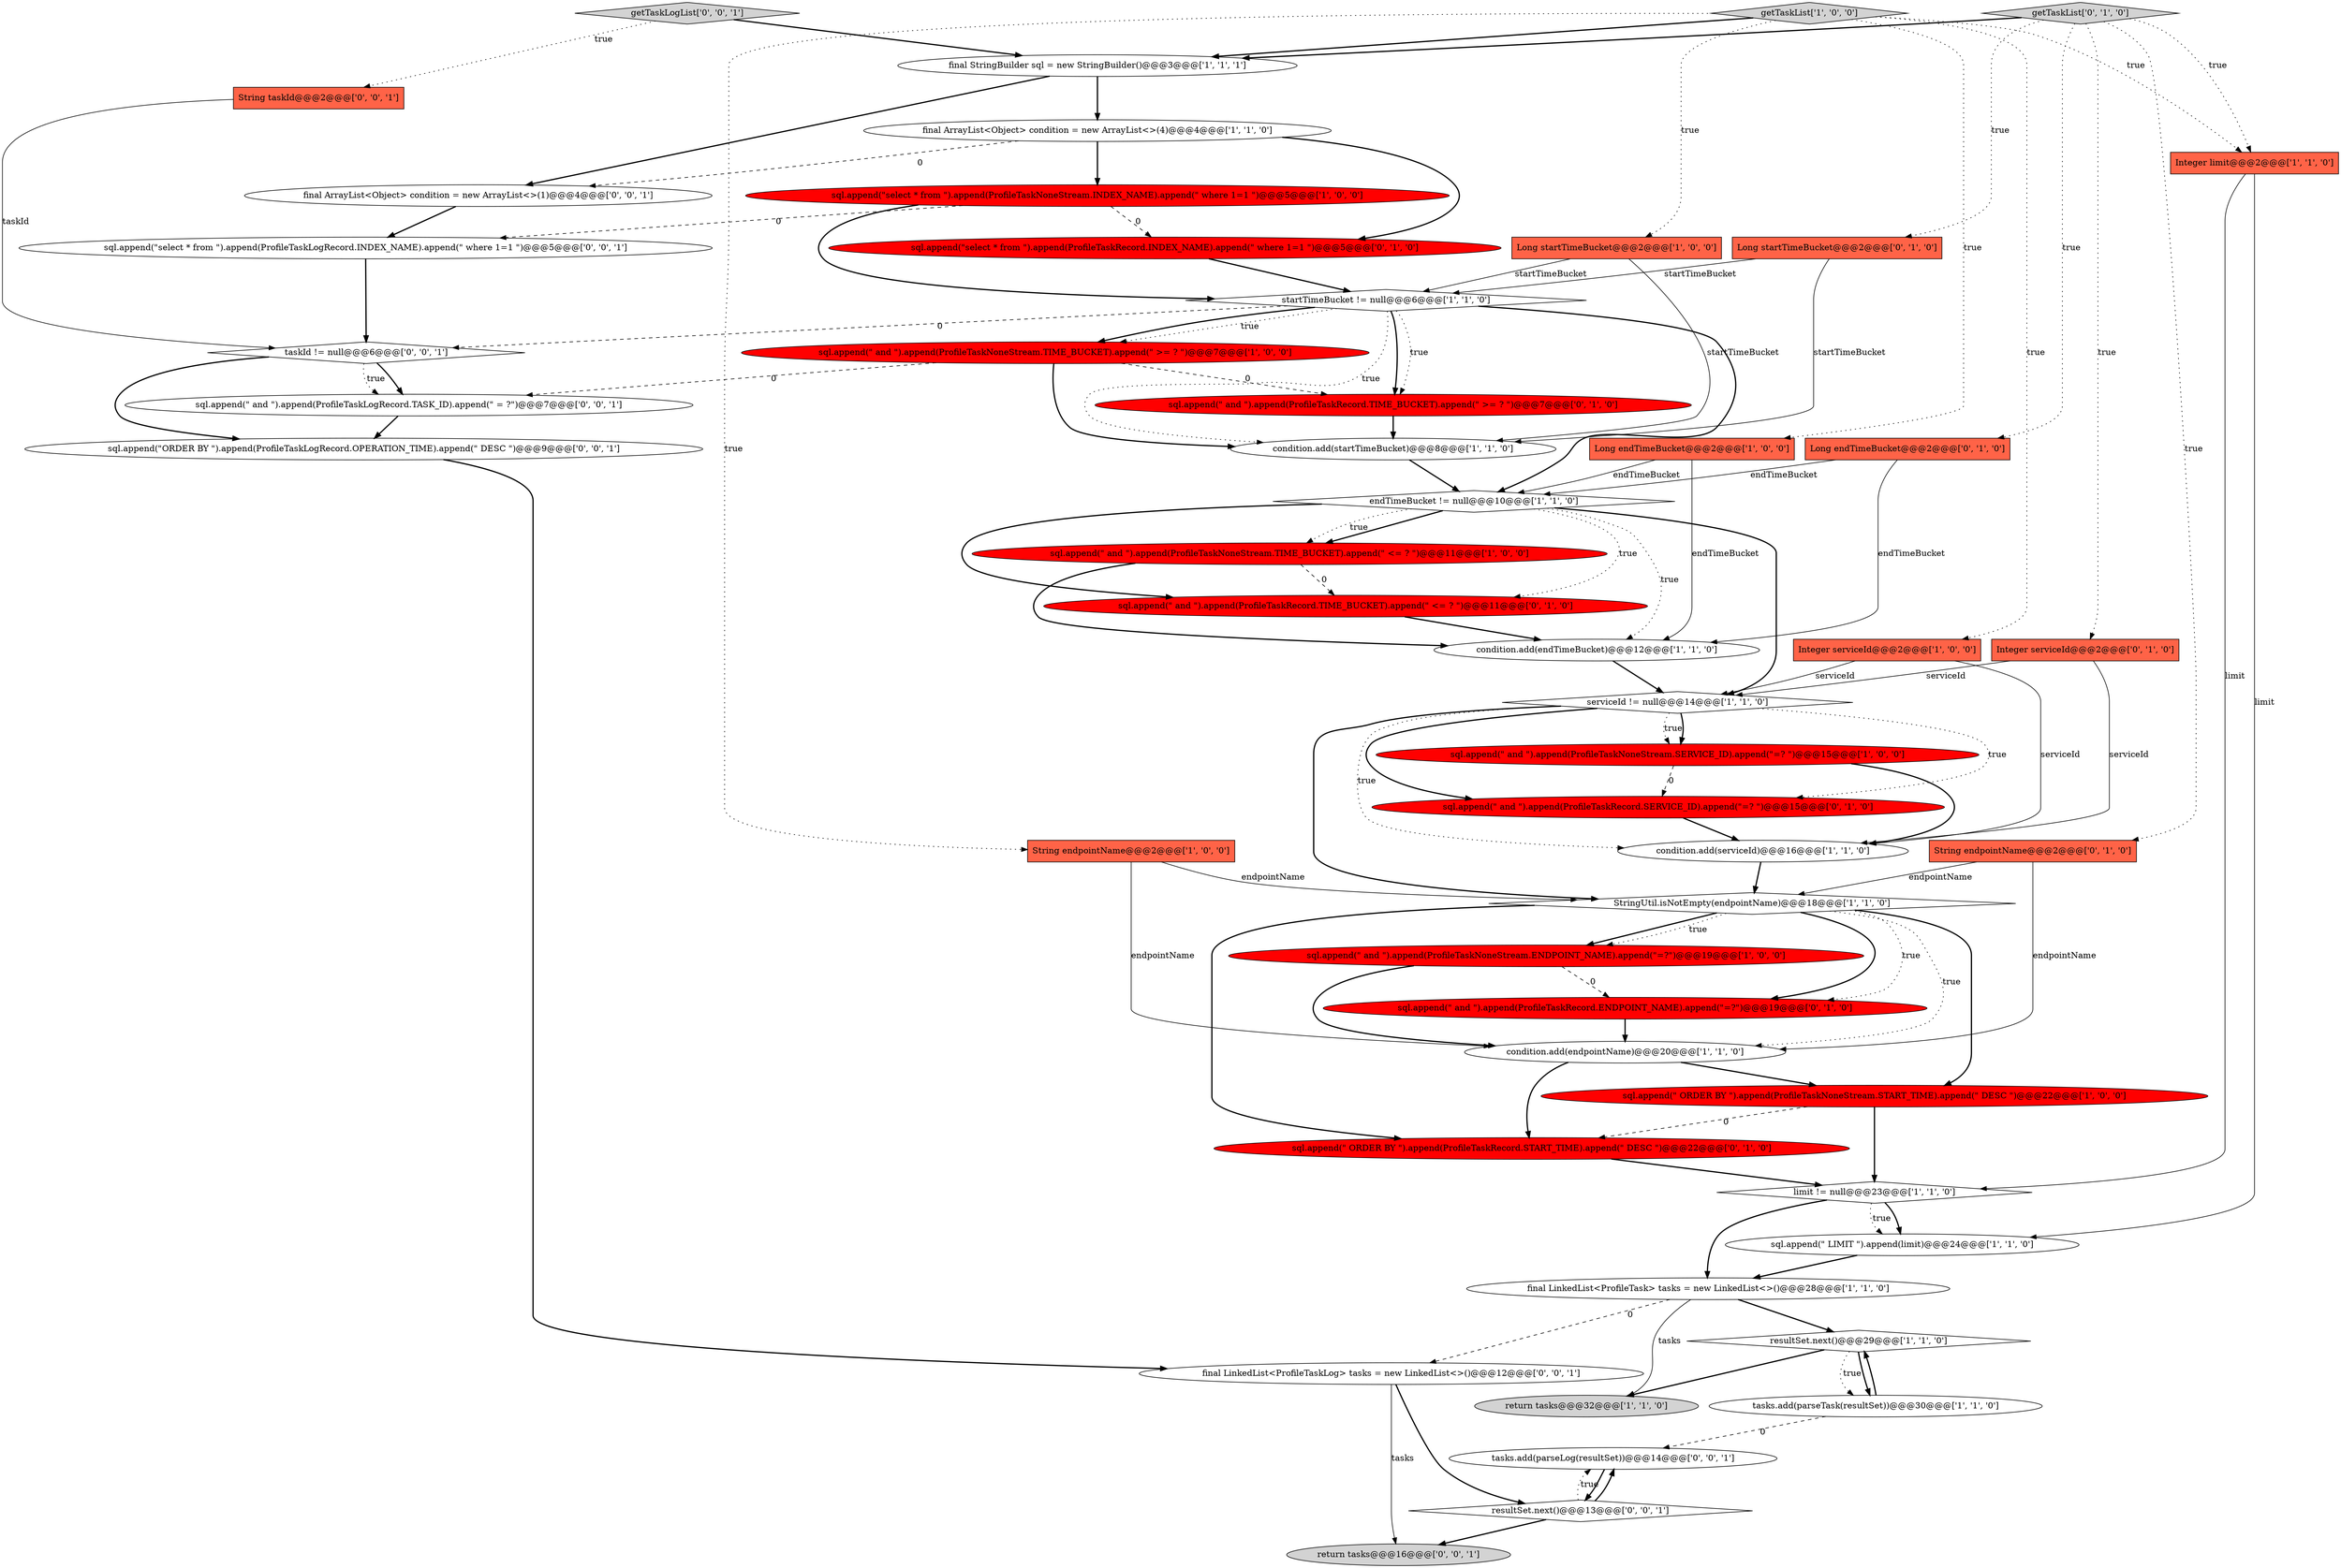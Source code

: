 digraph {
21 [style = filled, label = "serviceId != null@@@14@@@['1', '1', '0']", fillcolor = white, shape = diamond image = "AAA0AAABBB1BBB"];
18 [style = filled, label = "sql.append(\" and \").append(ProfileTaskNoneStream.TIME_BUCKET).append(\" >= ? \")@@@7@@@['1', '0', '0']", fillcolor = red, shape = ellipse image = "AAA1AAABBB1BBB"];
17 [style = filled, label = "return tasks@@@32@@@['1', '1', '0']", fillcolor = lightgray, shape = ellipse image = "AAA0AAABBB1BBB"];
38 [style = filled, label = "sql.append(\" and \").append(ProfileTaskRecord.SERVICE_ID).append(\"=? \")@@@15@@@['0', '1', '0']", fillcolor = red, shape = ellipse image = "AAA1AAABBB2BBB"];
3 [style = filled, label = "condition.add(serviceId)@@@16@@@['1', '1', '0']", fillcolor = white, shape = ellipse image = "AAA0AAABBB1BBB"];
14 [style = filled, label = "limit != null@@@23@@@['1', '1', '0']", fillcolor = white, shape = diamond image = "AAA0AAABBB1BBB"];
26 [style = filled, label = "sql.append(\" and \").append(ProfileTaskNoneStream.ENDPOINT_NAME).append(\"=?\")@@@19@@@['1', '0', '0']", fillcolor = red, shape = ellipse image = "AAA1AAABBB1BBB"];
32 [style = filled, label = "sql.append(\" and \").append(ProfileTaskRecord.ENDPOINT_NAME).append(\"=?\")@@@19@@@['0', '1', '0']", fillcolor = red, shape = ellipse image = "AAA1AAABBB2BBB"];
15 [style = filled, label = "final StringBuilder sql = new StringBuilder()@@@3@@@['1', '1', '1']", fillcolor = white, shape = ellipse image = "AAA0AAABBB1BBB"];
8 [style = filled, label = "sql.append(\"select * from \").append(ProfileTaskNoneStream.INDEX_NAME).append(\" where 1=1 \")@@@5@@@['1', '0', '0']", fillcolor = red, shape = ellipse image = "AAA1AAABBB1BBB"];
24 [style = filled, label = "tasks.add(parseTask(resultSet))@@@30@@@['1', '1', '0']", fillcolor = white, shape = ellipse image = "AAA0AAABBB1BBB"];
27 [style = filled, label = "final LinkedList<ProfileTask> tasks = new LinkedList<>()@@@28@@@['1', '1', '0']", fillcolor = white, shape = ellipse image = "AAA0AAABBB1BBB"];
22 [style = filled, label = "condition.add(startTimeBucket)@@@8@@@['1', '1', '0']", fillcolor = white, shape = ellipse image = "AAA0AAABBB1BBB"];
13 [style = filled, label = "endTimeBucket != null@@@10@@@['1', '1', '0']", fillcolor = white, shape = diamond image = "AAA0AAABBB1BBB"];
16 [style = filled, label = "StringUtil.isNotEmpty(endpointName)@@@18@@@['1', '1', '0']", fillcolor = white, shape = diamond image = "AAA0AAABBB1BBB"];
19 [style = filled, label = "Long startTimeBucket@@@2@@@['1', '0', '0']", fillcolor = tomato, shape = box image = "AAA0AAABBB1BBB"];
5 [style = filled, label = "sql.append(\" ORDER BY \").append(ProfileTaskNoneStream.START_TIME).append(\" DESC \")@@@22@@@['1', '0', '0']", fillcolor = red, shape = ellipse image = "AAA1AAABBB1BBB"];
25 [style = filled, label = "Integer limit@@@2@@@['1', '1', '0']", fillcolor = tomato, shape = box image = "AAA0AAABBB1BBB"];
20 [style = filled, label = "startTimeBucket != null@@@6@@@['1', '1', '0']", fillcolor = white, shape = diamond image = "AAA0AAABBB1BBB"];
41 [style = filled, label = "resultSet.next()@@@13@@@['0', '0', '1']", fillcolor = white, shape = diamond image = "AAA0AAABBB3BBB"];
29 [style = filled, label = "Long endTimeBucket@@@2@@@['0', '1', '0']", fillcolor = tomato, shape = box image = "AAA0AAABBB2BBB"];
36 [style = filled, label = "sql.append(\" ORDER BY \").append(ProfileTaskRecord.START_TIME).append(\" DESC \")@@@22@@@['0', '1', '0']", fillcolor = red, shape = ellipse image = "AAA1AAABBB2BBB"];
47 [style = filled, label = "String taskId@@@2@@@['0', '0', '1']", fillcolor = tomato, shape = box image = "AAA0AAABBB3BBB"];
28 [style = filled, label = "Long startTimeBucket@@@2@@@['0', '1', '0']", fillcolor = tomato, shape = box image = "AAA0AAABBB2BBB"];
30 [style = filled, label = "Integer serviceId@@@2@@@['0', '1', '0']", fillcolor = tomato, shape = box image = "AAA0AAABBB2BBB"];
34 [style = filled, label = "String endpointName@@@2@@@['0', '1', '0']", fillcolor = tomato, shape = box image = "AAA0AAABBB2BBB"];
12 [style = filled, label = "getTaskList['1', '0', '0']", fillcolor = lightgray, shape = diamond image = "AAA0AAABBB1BBB"];
39 [style = filled, label = "return tasks@@@16@@@['0', '0', '1']", fillcolor = lightgray, shape = ellipse image = "AAA0AAABBB3BBB"];
37 [style = filled, label = "sql.append(\" and \").append(ProfileTaskRecord.TIME_BUCKET).append(\" >= ? \")@@@7@@@['0', '1', '0']", fillcolor = red, shape = ellipse image = "AAA1AAABBB2BBB"];
0 [style = filled, label = "resultSet.next()@@@29@@@['1', '1', '0']", fillcolor = white, shape = diamond image = "AAA0AAABBB1BBB"];
2 [style = filled, label = "Long endTimeBucket@@@2@@@['1', '0', '0']", fillcolor = tomato, shape = box image = "AAA0AAABBB1BBB"];
33 [style = filled, label = "getTaskList['0', '1', '0']", fillcolor = lightgray, shape = diamond image = "AAA0AAABBB2BBB"];
6 [style = filled, label = "final ArrayList<Object> condition = new ArrayList<>(4)@@@4@@@['1', '1', '0']", fillcolor = white, shape = ellipse image = "AAA0AAABBB1BBB"];
11 [style = filled, label = "sql.append(\" and \").append(ProfileTaskNoneStream.SERVICE_ID).append(\"=? \")@@@15@@@['1', '0', '0']", fillcolor = red, shape = ellipse image = "AAA1AAABBB1BBB"];
40 [style = filled, label = "sql.append(\"ORDER BY \").append(ProfileTaskLogRecord.OPERATION_TIME).append(\" DESC \")@@@9@@@['0', '0', '1']", fillcolor = white, shape = ellipse image = "AAA0AAABBB3BBB"];
43 [style = filled, label = "final ArrayList<Object> condition = new ArrayList<>(1)@@@4@@@['0', '0', '1']", fillcolor = white, shape = ellipse image = "AAA0AAABBB3BBB"];
46 [style = filled, label = "final LinkedList<ProfileTaskLog> tasks = new LinkedList<>()@@@12@@@['0', '0', '1']", fillcolor = white, shape = ellipse image = "AAA0AAABBB3BBB"];
7 [style = filled, label = "sql.append(\" LIMIT \").append(limit)@@@24@@@['1', '1', '0']", fillcolor = white, shape = ellipse image = "AAA0AAABBB1BBB"];
45 [style = filled, label = "sql.append(\" and \").append(ProfileTaskLogRecord.TASK_ID).append(\" = ?\")@@@7@@@['0', '0', '1']", fillcolor = white, shape = ellipse image = "AAA0AAABBB3BBB"];
4 [style = filled, label = "Integer serviceId@@@2@@@['1', '0', '0']", fillcolor = tomato, shape = box image = "AAA0AAABBB1BBB"];
9 [style = filled, label = "condition.add(endTimeBucket)@@@12@@@['1', '1', '0']", fillcolor = white, shape = ellipse image = "AAA0AAABBB1BBB"];
48 [style = filled, label = "sql.append(\"select * from \").append(ProfileTaskLogRecord.INDEX_NAME).append(\" where 1=1 \")@@@5@@@['0', '0', '1']", fillcolor = white, shape = ellipse image = "AAA0AAABBB3BBB"];
49 [style = filled, label = "tasks.add(parseLog(resultSet))@@@14@@@['0', '0', '1']", fillcolor = white, shape = ellipse image = "AAA0AAABBB3BBB"];
23 [style = filled, label = "condition.add(endpointName)@@@20@@@['1', '1', '0']", fillcolor = white, shape = ellipse image = "AAA0AAABBB1BBB"];
42 [style = filled, label = "getTaskLogList['0', '0', '1']", fillcolor = lightgray, shape = diamond image = "AAA0AAABBB3BBB"];
35 [style = filled, label = "sql.append(\" and \").append(ProfileTaskRecord.TIME_BUCKET).append(\" <= ? \")@@@11@@@['0', '1', '0']", fillcolor = red, shape = ellipse image = "AAA1AAABBB2BBB"];
10 [style = filled, label = "String endpointName@@@2@@@['1', '0', '0']", fillcolor = tomato, shape = box image = "AAA0AAABBB1BBB"];
1 [style = filled, label = "sql.append(\" and \").append(ProfileTaskNoneStream.TIME_BUCKET).append(\" <= ? \")@@@11@@@['1', '0', '0']", fillcolor = red, shape = ellipse image = "AAA1AAABBB1BBB"];
44 [style = filled, label = "taskId != null@@@6@@@['0', '0', '1']", fillcolor = white, shape = diamond image = "AAA0AAABBB3BBB"];
31 [style = filled, label = "sql.append(\"select * from \").append(ProfileTaskRecord.INDEX_NAME).append(\" where 1=1 \")@@@5@@@['0', '1', '0']", fillcolor = red, shape = ellipse image = "AAA1AAABBB2BBB"];
30->21 [style = solid, label="serviceId"];
32->23 [style = bold, label=""];
42->47 [style = dotted, label="true"];
21->11 [style = dotted, label="true"];
33->28 [style = dotted, label="true"];
2->13 [style = solid, label="endTimeBucket"];
4->3 [style = solid, label="serviceId"];
27->17 [style = solid, label="tasks"];
3->16 [style = bold, label=""];
13->1 [style = bold, label=""];
21->38 [style = dotted, label="true"];
13->35 [style = dotted, label="true"];
14->7 [style = bold, label=""];
29->9 [style = solid, label="endTimeBucket"];
21->38 [style = bold, label=""];
25->14 [style = solid, label="limit"];
20->44 [style = dashed, label="0"];
47->44 [style = solid, label="taskId"];
18->22 [style = bold, label=""];
8->20 [style = bold, label=""];
0->24 [style = dotted, label="true"];
0->24 [style = bold, label=""];
14->7 [style = dotted, label="true"];
9->21 [style = bold, label=""];
20->37 [style = bold, label=""];
20->18 [style = dotted, label="true"];
21->16 [style = bold, label=""];
16->32 [style = dotted, label="true"];
30->3 [style = solid, label="serviceId"];
34->16 [style = solid, label="endpointName"];
23->36 [style = bold, label=""];
41->49 [style = dotted, label="true"];
31->20 [style = bold, label=""];
22->13 [style = bold, label=""];
42->15 [style = bold, label=""];
8->48 [style = dashed, label="0"];
34->23 [style = solid, label="endpointName"];
13->9 [style = dotted, label="true"];
27->0 [style = bold, label=""];
33->15 [style = bold, label=""];
0->17 [style = bold, label=""];
24->0 [style = bold, label=""];
19->22 [style = solid, label="startTimeBucket"];
12->2 [style = dotted, label="true"];
16->26 [style = bold, label=""];
16->32 [style = bold, label=""];
41->49 [style = bold, label=""];
48->44 [style = bold, label=""];
19->20 [style = solid, label="startTimeBucket"];
18->45 [style = dashed, label="0"];
36->14 [style = bold, label=""];
46->41 [style = bold, label=""];
20->18 [style = bold, label=""];
27->46 [style = dashed, label="0"];
12->10 [style = dotted, label="true"];
21->11 [style = bold, label=""];
12->19 [style = dotted, label="true"];
18->37 [style = dashed, label="0"];
49->41 [style = bold, label=""];
12->4 [style = dotted, label="true"];
20->22 [style = dotted, label="true"];
44->45 [style = bold, label=""];
12->25 [style = dotted, label="true"];
44->45 [style = dotted, label="true"];
16->36 [style = bold, label=""];
10->16 [style = solid, label="endpointName"];
20->13 [style = bold, label=""];
28->22 [style = solid, label="startTimeBucket"];
23->5 [style = bold, label=""];
1->35 [style = dashed, label="0"];
35->9 [style = bold, label=""];
26->32 [style = dashed, label="0"];
4->21 [style = solid, label="serviceId"];
28->20 [style = solid, label="startTimeBucket"];
38->3 [style = bold, label=""];
1->9 [style = bold, label=""];
37->22 [style = bold, label=""];
33->25 [style = dotted, label="true"];
20->37 [style = dotted, label="true"];
2->9 [style = solid, label="endTimeBucket"];
11->3 [style = bold, label=""];
15->43 [style = bold, label=""];
21->3 [style = dotted, label="true"];
10->23 [style = solid, label="endpointName"];
16->5 [style = bold, label=""];
33->29 [style = dotted, label="true"];
14->27 [style = bold, label=""];
29->13 [style = solid, label="endTimeBucket"];
45->40 [style = bold, label=""];
24->49 [style = dashed, label="0"];
46->39 [style = solid, label="tasks"];
6->43 [style = dashed, label="0"];
33->34 [style = dotted, label="true"];
43->48 [style = bold, label=""];
12->15 [style = bold, label=""];
44->40 [style = bold, label=""];
15->6 [style = bold, label=""];
5->14 [style = bold, label=""];
5->36 [style = dashed, label="0"];
16->23 [style = dotted, label="true"];
33->30 [style = dotted, label="true"];
16->26 [style = dotted, label="true"];
40->46 [style = bold, label=""];
11->38 [style = dashed, label="0"];
13->1 [style = dotted, label="true"];
6->31 [style = bold, label=""];
26->23 [style = bold, label=""];
6->8 [style = bold, label=""];
7->27 [style = bold, label=""];
25->7 [style = solid, label="limit"];
8->31 [style = dashed, label="0"];
41->39 [style = bold, label=""];
13->21 [style = bold, label=""];
13->35 [style = bold, label=""];
}
